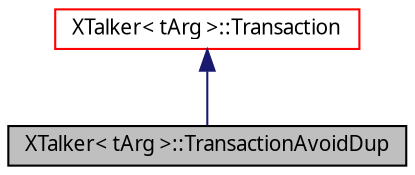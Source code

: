 digraph G
{
  edge [fontname="FreeSans.ttf",fontsize=10,labelfontname="FreeSans.ttf",labelfontsize=10];
  node [fontname="FreeSans.ttf",fontsize=10,shape=record];
  Node1 [label="XTalker\< tArg \>::TransactionAvoidDup",height=0.2,width=0.4,color="black", fillcolor="grey75", style="filled" fontcolor="black"];
  Node2 -> Node1 [dir=back,color="midnightblue",fontsize=10,style="solid",fontname="FreeSans.ttf"];
  Node2 [label="XTalker\< tArg \>::Transaction",height=0.2,width=0.4,color="red", fillcolor="white", style="filled",URL="$struct_x_talker_1_1_transaction.html"];
}
